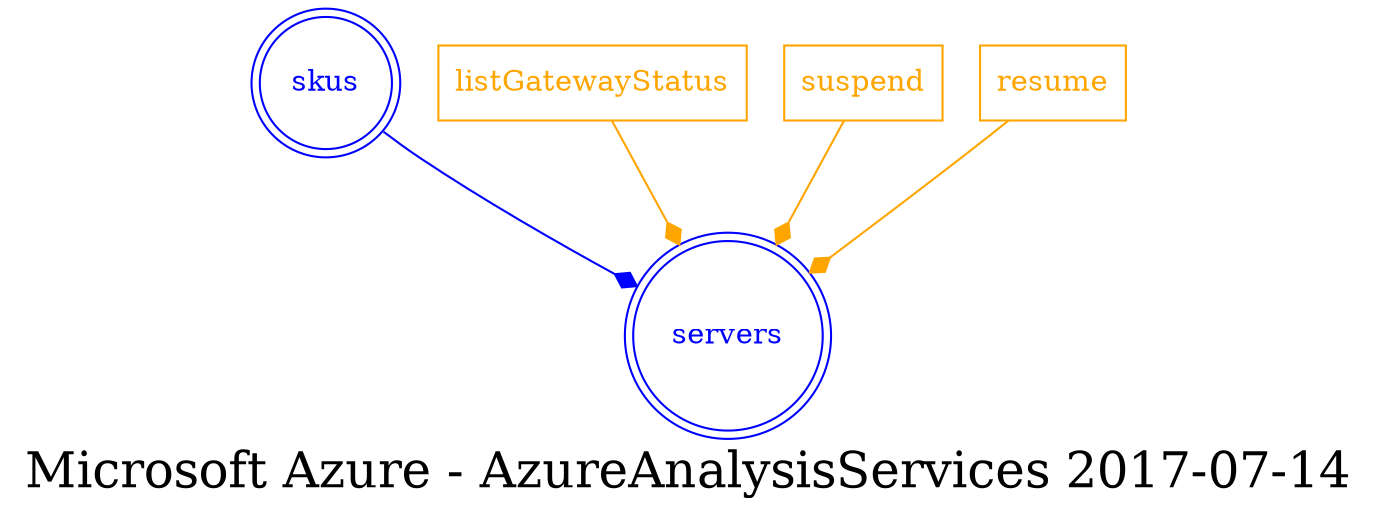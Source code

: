 digraph LexiconGraph {
graph[label="Microsoft Azure - AzureAnalysisServices 2017-07-14", fontsize=24]
splines=true
"skus" [color=blue, fontcolor=blue, shape=doublecircle]
"servers" [color=blue, fontcolor=blue, shape=doublecircle]
"listGatewayStatus" [color=orange, fontcolor=orange, shape=box]
"listGatewayStatus" -> "servers" [color=orange, fontcolor=orange, arrowhead=diamond, arrowtail=none]
"suspend" [color=orange, fontcolor=orange, shape=box]
"suspend" -> "servers" [color=orange, fontcolor=orange, arrowhead=diamond, arrowtail=none]
"skus" -> "servers" [color=blue, fontcolor=blue, arrowhead=diamond, arrowtail=none]
"resume" [color=orange, fontcolor=orange, shape=box]
"resume" -> "servers" [color=orange, fontcolor=orange, arrowhead=diamond, arrowtail=none]
}
